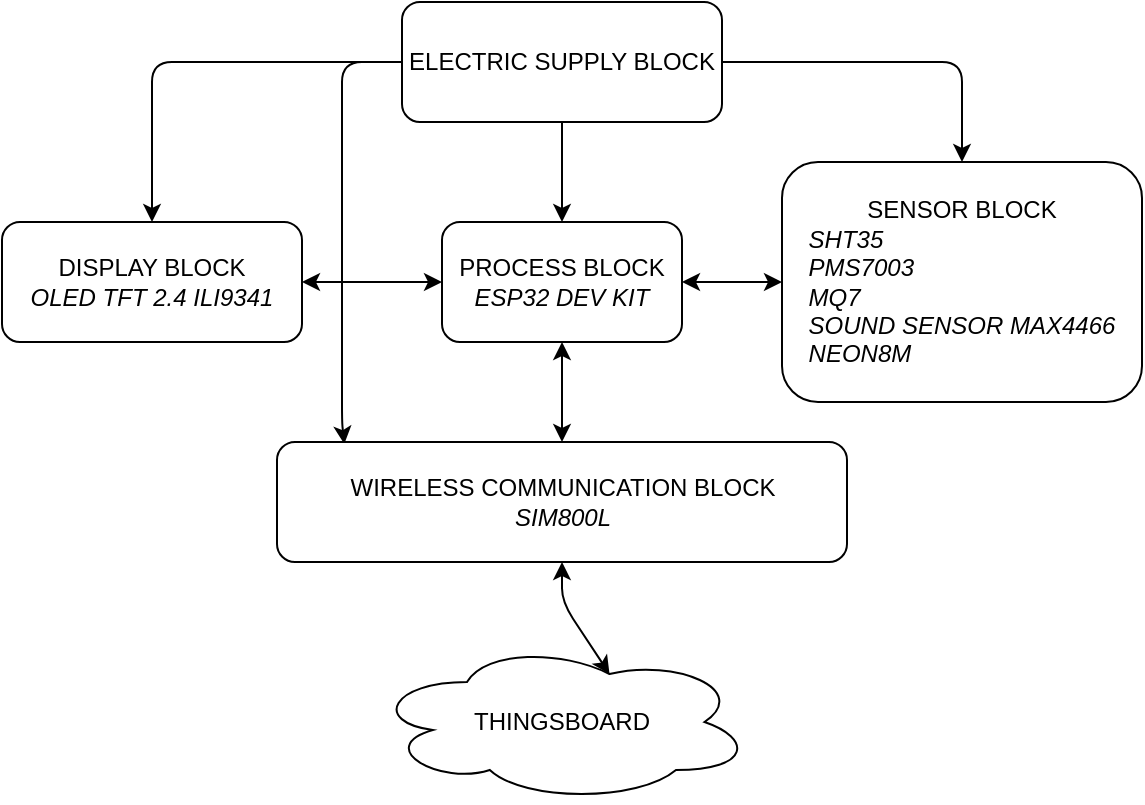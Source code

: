 <mxfile>
    <diagram id="nc0U_Vr0vN1-WJhvf936" name="HARDWARE">
        <mxGraphModel dx="986" dy="1451" grid="1" gridSize="10" guides="1" tooltips="1" connect="1" arrows="1" fold="1" page="1" pageScale="1" pageWidth="850" pageHeight="1100" math="0" shadow="0">
            <root>
                <mxCell id="0"/>
                <mxCell id="1" parent="0"/>
                <mxCell id="6xSnFsgOFDRfoYxsYPNa-2" value="PROCESS BLOCK&lt;br&gt;&lt;i&gt;ESP32 DEV KIT&lt;/i&gt;" style="rounded=1;whiteSpace=wrap;html=1;" parent="1" vertex="1">
                    <mxGeometry x="350" y="60" width="120" height="60" as="geometry"/>
                </mxCell>
                <mxCell id="6xSnFsgOFDRfoYxsYPNa-3" style="edgeStyle=none;html=1;exitX=0;exitY=0.5;exitDx=0;exitDy=0;entryX=0.5;entryY=0;entryDx=0;entryDy=0;" parent="1" source="6xSnFsgOFDRfoYxsYPNa-7" target="6xSnFsgOFDRfoYxsYPNa-9" edge="1">
                    <mxGeometry relative="1" as="geometry">
                        <Array as="points">
                            <mxPoint x="205" y="-20"/>
                        </Array>
                    </mxGeometry>
                </mxCell>
                <mxCell id="6xSnFsgOFDRfoYxsYPNa-4" style="edgeStyle=none;html=1;exitX=1;exitY=0.5;exitDx=0;exitDy=0;entryX=0.5;entryY=0;entryDx=0;entryDy=0;" parent="1" source="6xSnFsgOFDRfoYxsYPNa-7" target="6xSnFsgOFDRfoYxsYPNa-8" edge="1">
                    <mxGeometry relative="1" as="geometry">
                        <Array as="points">
                            <mxPoint x="610" y="-20"/>
                        </Array>
                    </mxGeometry>
                </mxCell>
                <mxCell id="6xSnFsgOFDRfoYxsYPNa-5" style="edgeStyle=none;html=1;exitX=0.5;exitY=1;exitDx=0;exitDy=0;entryX=0.5;entryY=0;entryDx=0;entryDy=0;" parent="1" source="6xSnFsgOFDRfoYxsYPNa-7" target="6xSnFsgOFDRfoYxsYPNa-2" edge="1">
                    <mxGeometry relative="1" as="geometry"/>
                </mxCell>
                <mxCell id="6xSnFsgOFDRfoYxsYPNa-6" style="edgeStyle=none;html=1;exitX=0;exitY=0.5;exitDx=0;exitDy=0;entryX=0.118;entryY=0.017;entryDx=0;entryDy=0;entryPerimeter=0;" parent="1" source="6xSnFsgOFDRfoYxsYPNa-7" target="6xSnFsgOFDRfoYxsYPNa-10" edge="1">
                    <mxGeometry relative="1" as="geometry">
                        <Array as="points">
                            <mxPoint x="300" y="-20"/>
                            <mxPoint x="300" y="160"/>
                        </Array>
                    </mxGeometry>
                </mxCell>
                <mxCell id="6xSnFsgOFDRfoYxsYPNa-7" value="ELECTRIC SUPPLY BLOCK" style="rounded=1;whiteSpace=wrap;html=1;" parent="1" vertex="1">
                    <mxGeometry x="330" y="-50" width="160" height="60" as="geometry"/>
                </mxCell>
                <mxCell id="6xSnFsgOFDRfoYxsYPNa-8" value="SENSOR BLOCK&lt;br&gt;&lt;div style=&quot;text-align: left;&quot;&gt;&lt;i&gt;SHT35&lt;/i&gt;&lt;/div&gt;&lt;div style=&quot;text-align: left;&quot;&gt;&lt;i&gt;PMS7003&lt;/i&gt;&lt;/div&gt;&lt;div style=&quot;text-align: left;&quot;&gt;&lt;i&gt;MQ7&lt;/i&gt;&lt;/div&gt;&lt;div style=&quot;text-align: left;&quot;&gt;&lt;i&gt;SOUND SENSOR MAX4466&lt;/i&gt;&lt;/div&gt;&lt;div style=&quot;text-align: left;&quot;&gt;&lt;span style=&quot;background-color: initial;&quot;&gt;&lt;i&gt;NEON8M&lt;/i&gt;&lt;/span&gt;&lt;/div&gt;" style="rounded=1;whiteSpace=wrap;html=1;" parent="1" vertex="1">
                    <mxGeometry x="520" y="30" width="180" height="120" as="geometry"/>
                </mxCell>
                <mxCell id="6xSnFsgOFDRfoYxsYPNa-9" value="DISPLAY BLOCK&lt;br&gt;&lt;i&gt;OLED TFT 2.4 ILI9341&lt;/i&gt;" style="rounded=1;whiteSpace=wrap;html=1;" parent="1" vertex="1">
                    <mxGeometry x="130" y="60" width="150" height="60" as="geometry"/>
                </mxCell>
                <mxCell id="6xSnFsgOFDRfoYxsYPNa-10" value="WIRELESS COMMUNICATION BLOCK&lt;br&gt;&lt;i&gt;SIM800L&lt;/i&gt;" style="rounded=1;whiteSpace=wrap;html=1;" parent="1" vertex="1">
                    <mxGeometry x="267.5" y="170" width="285" height="60" as="geometry"/>
                </mxCell>
                <mxCell id="6xSnFsgOFDRfoYxsYPNa-11" value="" style="endArrow=classic;startArrow=classic;html=1;entryX=0;entryY=0.5;entryDx=0;entryDy=0;exitX=1;exitY=0.5;exitDx=0;exitDy=0;" parent="1" source="6xSnFsgOFDRfoYxsYPNa-2" target="6xSnFsgOFDRfoYxsYPNa-8" edge="1">
                    <mxGeometry width="50" height="50" relative="1" as="geometry">
                        <mxPoint x="480" y="170" as="sourcePoint"/>
                        <mxPoint x="530" y="120" as="targetPoint"/>
                    </mxGeometry>
                </mxCell>
                <mxCell id="6xSnFsgOFDRfoYxsYPNa-12" value="" style="endArrow=classic;startArrow=classic;html=1;entryX=0.5;entryY=1;entryDx=0;entryDy=0;exitX=0.5;exitY=0;exitDx=0;exitDy=0;" parent="1" source="6xSnFsgOFDRfoYxsYPNa-10" target="6xSnFsgOFDRfoYxsYPNa-2" edge="1">
                    <mxGeometry width="50" height="50" relative="1" as="geometry">
                        <mxPoint x="370" y="190" as="sourcePoint"/>
                        <mxPoint x="420" y="140" as="targetPoint"/>
                    </mxGeometry>
                </mxCell>
                <mxCell id="6xSnFsgOFDRfoYxsYPNa-13" value="" style="endArrow=classic;startArrow=classic;html=1;entryX=0;entryY=0.5;entryDx=0;entryDy=0;exitX=1;exitY=0.5;exitDx=0;exitDy=0;" parent="1" source="6xSnFsgOFDRfoYxsYPNa-9" target="6xSnFsgOFDRfoYxsYPNa-2" edge="1">
                    <mxGeometry width="50" height="50" relative="1" as="geometry">
                        <mxPoint x="280" y="120" as="sourcePoint"/>
                        <mxPoint x="330" y="70" as="targetPoint"/>
                    </mxGeometry>
                </mxCell>
                <mxCell id="6xSnFsgOFDRfoYxsYPNa-14" value="THINGSBOARD" style="ellipse;shape=cloud;whiteSpace=wrap;html=1;" parent="1" vertex="1">
                    <mxGeometry x="315" y="270" width="190" height="80" as="geometry"/>
                </mxCell>
                <mxCell id="6xSnFsgOFDRfoYxsYPNa-15" value="" style="endArrow=classic;startArrow=classic;html=1;entryX=0.5;entryY=1;entryDx=0;entryDy=0;exitX=0.625;exitY=0.2;exitDx=0;exitDy=0;exitPerimeter=0;" parent="1" source="6xSnFsgOFDRfoYxsYPNa-14" target="6xSnFsgOFDRfoYxsYPNa-10" edge="1">
                    <mxGeometry width="50" height="50" relative="1" as="geometry">
                        <mxPoint x="290" y="100" as="sourcePoint"/>
                        <mxPoint x="360" y="100" as="targetPoint"/>
                        <Array as="points">
                            <mxPoint x="410" y="250"/>
                        </Array>
                    </mxGeometry>
                </mxCell>
            </root>
        </mxGraphModel>
    </diagram>
    <diagram id="bU9dGrWYhVGgzUHTFKjd" name="BLOCK_FUNCTION">
        <mxGraphModel dx="986" dy="1451" grid="1" gridSize="10" guides="1" tooltips="1" connect="1" arrows="1" fold="1" page="1" pageScale="1" pageWidth="850" pageHeight="1100" math="0" shadow="0">
            <root>
                <mxCell id="0"/>
                <mxCell id="1" parent="0"/>
                <mxCell id="2" style="edgeStyle=none;html=1;exitX=0;exitY=0.5;exitDx=0;exitDy=0;entryX=1;entryY=0.5;entryDx=0;entryDy=0;" parent="1" source="3" target="10" edge="1">
                    <mxGeometry relative="1" as="geometry"/>
                </mxCell>
                <mxCell id="3" value="PROCESS BLOCK" style="rounded=1;whiteSpace=wrap;html=1;" parent="1" vertex="1">
                    <mxGeometry x="350" y="60" width="120" height="60" as="geometry"/>
                </mxCell>
                <mxCell id="4" style="edgeStyle=none;html=1;exitX=0;exitY=0.5;exitDx=0;exitDy=0;entryX=0.5;entryY=0;entryDx=0;entryDy=0;" parent="1" source="8" target="10" edge="1">
                    <mxGeometry relative="1" as="geometry">
                        <Array as="points">
                            <mxPoint x="220" y="-20"/>
                        </Array>
                    </mxGeometry>
                </mxCell>
                <mxCell id="5" style="edgeStyle=none;html=1;exitX=1;exitY=0.5;exitDx=0;exitDy=0;entryX=0.5;entryY=0;entryDx=0;entryDy=0;" parent="1" source="8" target="9" edge="1">
                    <mxGeometry relative="1" as="geometry">
                        <Array as="points">
                            <mxPoint x="610" y="-20"/>
                        </Array>
                    </mxGeometry>
                </mxCell>
                <mxCell id="6" style="edgeStyle=none;html=1;exitX=0.5;exitY=1;exitDx=0;exitDy=0;entryX=0.5;entryY=0;entryDx=0;entryDy=0;" parent="1" source="8" target="3" edge="1">
                    <mxGeometry relative="1" as="geometry"/>
                </mxCell>
                <mxCell id="7" style="edgeStyle=none;html=1;exitX=0;exitY=0.5;exitDx=0;exitDy=0;entryX=0;entryY=0.5;entryDx=0;entryDy=0;" parent="1" source="8" target="11" edge="1">
                    <mxGeometry relative="1" as="geometry">
                        <Array as="points">
                            <mxPoint x="300" y="-20"/>
                            <mxPoint x="300" y="210"/>
                        </Array>
                    </mxGeometry>
                </mxCell>
                <mxCell id="8" value="ELECTRIC SUPPLY BLOCK" style="rounded=1;whiteSpace=wrap;html=1;" parent="1" vertex="1">
                    <mxGeometry x="350" y="-50" width="120" height="60" as="geometry"/>
                </mxCell>
                <mxCell id="9" value="SENSOR BLOCK&lt;br&gt;&lt;div style=&quot;text-align: left;&quot;&gt;&lt;span style=&quot;background-color: initial;&quot;&gt;Temperature and Humidity&lt;/span&gt;&lt;/div&gt;&lt;div style=&quot;text-align: left;&quot;&gt;&lt;span style=&quot;background-color: initial;&quot;&gt;PM dust&amp;nbsp;concentration&lt;/span&gt;&lt;/div&gt;&lt;div style=&quot;text-align: left;&quot;&gt;&lt;span style=&quot;background-color: initial;&quot;&gt;Cacbon Monooxit concentration&lt;/span&gt;&lt;/div&gt;&lt;div style=&quot;text-align: left;&quot;&gt;&lt;span style=&quot;background-color: initial;&quot;&gt;Noise Level&lt;/span&gt;&lt;/div&gt;&lt;div style=&quot;text-align: left;&quot;&gt;&lt;span style=&quot;background-color: initial;&quot;&gt;Location&lt;/span&gt;&lt;/div&gt;" style="rounded=1;whiteSpace=wrap;html=1;" parent="1" vertex="1">
                    <mxGeometry x="520" y="30" width="180" height="120" as="geometry"/>
                </mxCell>
                <mxCell id="10" value="DISPLAY BLOCK" style="rounded=1;whiteSpace=wrap;html=1;" parent="1" vertex="1">
                    <mxGeometry x="160" y="60" width="120" height="60" as="geometry"/>
                </mxCell>
                <mxCell id="11" value="WIRELESS COMMUNICATION BLOCK" style="rounded=1;whiteSpace=wrap;html=1;" parent="1" vertex="1">
                    <mxGeometry x="325" y="180" width="170" height="60" as="geometry"/>
                </mxCell>
                <mxCell id="12" value="" style="endArrow=classic;startArrow=classic;html=1;entryX=0;entryY=0.5;entryDx=0;entryDy=0;exitX=1;exitY=0.5;exitDx=0;exitDy=0;" parent="1" source="3" target="9" edge="1">
                    <mxGeometry width="50" height="50" relative="1" as="geometry">
                        <mxPoint x="480" y="170" as="sourcePoint"/>
                        <mxPoint x="530" y="120" as="targetPoint"/>
                    </mxGeometry>
                </mxCell>
                <mxCell id="13" value="" style="endArrow=classic;startArrow=classic;html=1;entryX=0.5;entryY=1;entryDx=0;entryDy=0;exitX=0.5;exitY=0;exitDx=0;exitDy=0;" parent="1" source="11" target="3" edge="1">
                    <mxGeometry width="50" height="50" relative="1" as="geometry">
                        <mxPoint x="370" y="190" as="sourcePoint"/>
                        <mxPoint x="420" y="140" as="targetPoint"/>
                    </mxGeometry>
                </mxCell>
            </root>
        </mxGraphModel>
    </diagram>
    <diagram id="sde4LjyQxmn-DDUxCkHJ" name="ALGORITHM">
        <mxGraphModel dx="986" dy="351" grid="1" gridSize="10" guides="1" tooltips="1" connect="1" arrows="1" fold="1" page="1" pageScale="1" pageWidth="850" pageHeight="1100" math="0" shadow="0">
            <root>
                <mxCell id="0"/>
                <mxCell id="1" parent="0"/>
            </root>
        </mxGraphModel>
    </diagram>
</mxfile>